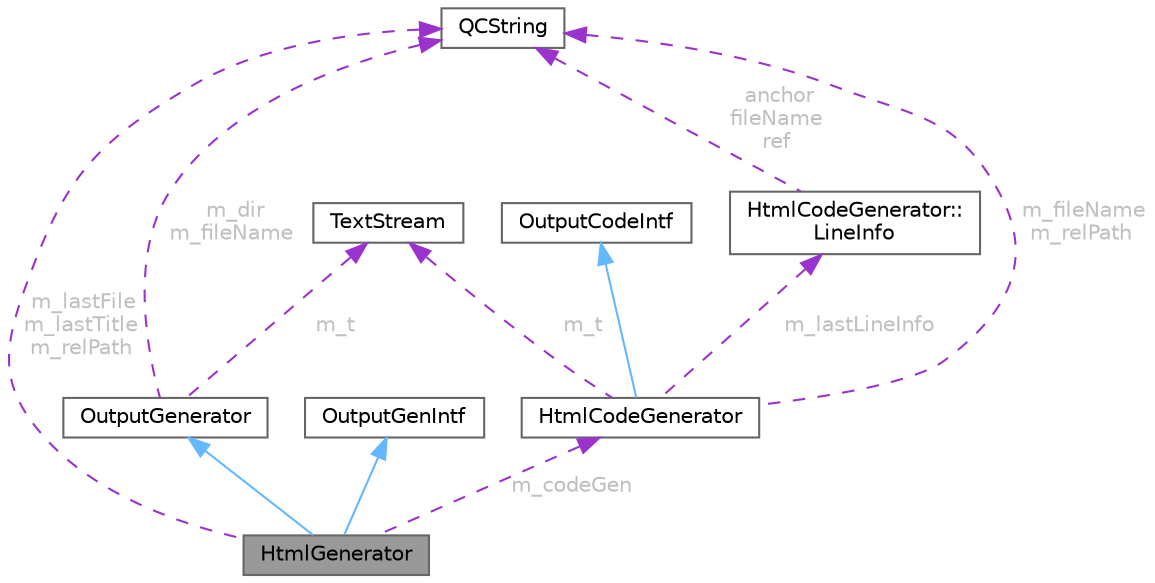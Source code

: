 digraph "HtmlGenerator"
{
 // INTERACTIVE_SVG=YES
 // LATEX_PDF_SIZE
  bgcolor="transparent";
  edge [fontname=Helvetica,fontsize=10,labelfontname=Helvetica,labelfontsize=10];
  node [fontname=Helvetica,fontsize=10,shape=box,height=0.2,width=0.4];
  Node1 [id="Node000001",label="HtmlGenerator",height=0.2,width=0.4,color="gray40", fillcolor="grey60", style="filled", fontcolor="black",tooltip="Generator for HTML output."];
  Node2 -> Node1 [id="edge1_Node000001_Node000002",dir="back",color="steelblue1",style="solid",tooltip=" "];
  Node2 [id="Node000002",label="OutputGenerator",height=0.2,width=0.4,color="gray40", fillcolor="white", style="filled",URL="$d3/d8e/class_output_generator.html",tooltip="Base class for shared implementation for all output generators."];
  Node3 -> Node2 [id="edge2_Node000002_Node000003",dir="back",color="darkorchid3",style="dashed",tooltip=" ",label=" m_t",fontcolor="grey" ];
  Node3 [id="Node000003",label="TextStream",height=0.2,width=0.4,color="gray40", fillcolor="white", style="filled",URL="$d3/d30/class_text_stream.html",tooltip="Text streaming class that buffers data."];
  Node4 -> Node2 [id="edge3_Node000002_Node000004",dir="back",color="darkorchid3",style="dashed",tooltip=" ",label=" m_dir\nm_fileName",fontcolor="grey" ];
  Node4 [id="Node000004",label="QCString",height=0.2,width=0.4,color="gray40", fillcolor="white", style="filled",URL="$d9/d45/class_q_c_string.html",tooltip="This is an alternative implementation of QCString."];
  Node5 -> Node1 [id="edge4_Node000001_Node000005",dir="back",color="steelblue1",style="solid",tooltip=" "];
  Node5 [id="Node000005",label="OutputGenIntf",height=0.2,width=0.4,color="gray40", fillcolor="white", style="filled",URL="$d9/de9/class_output_gen_intf.html",tooltip="Abstract interface for output generators."];
  Node4 -> Node1 [id="edge5_Node000001_Node000004",dir="back",color="darkorchid3",style="dashed",tooltip=" ",label=" m_lastFile\nm_lastTitle\nm_relPath",fontcolor="grey" ];
  Node6 -> Node1 [id="edge6_Node000001_Node000006",dir="back",color="darkorchid3",style="dashed",tooltip=" ",label=" m_codeGen",fontcolor="grey" ];
  Node6 [id="Node000006",label="HtmlCodeGenerator",height=0.2,width=0.4,color="gray40", fillcolor="white", style="filled",URL="$da/db6/class_html_code_generator.html",tooltip="Generator for HTML code fragments."];
  Node7 -> Node6 [id="edge7_Node000006_Node000007",dir="back",color="steelblue1",style="solid",tooltip=" "];
  Node7 [id="Node000007",label="OutputCodeIntf",height=0.2,width=0.4,color="gray40", fillcolor="white", style="filled",URL="$db/d44/class_output_code_intf.html",tooltip="Base class for code generators."];
  Node3 -> Node6 [id="edge8_Node000006_Node000003",dir="back",color="darkorchid3",style="dashed",tooltip=" ",label=" m_t",fontcolor="grey" ];
  Node4 -> Node6 [id="edge9_Node000006_Node000004",dir="back",color="darkorchid3",style="dashed",tooltip=" ",label=" m_fileName\nm_relPath",fontcolor="grey" ];
  Node8 -> Node6 [id="edge10_Node000006_Node000008",dir="back",color="darkorchid3",style="dashed",tooltip=" ",label=" m_lastLineInfo",fontcolor="grey" ];
  Node8 [id="Node000008",label="HtmlCodeGenerator::\lLineInfo",height=0.2,width=0.4,color="gray40", fillcolor="white", style="filled",URL="$d2/dd6/struct_html_code_generator_1_1_line_info.html",tooltip=" "];
  Node4 -> Node8 [id="edge11_Node000008_Node000004",dir="back",color="darkorchid3",style="dashed",tooltip=" ",label=" anchor\nfileName\nref",fontcolor="grey" ];
}
